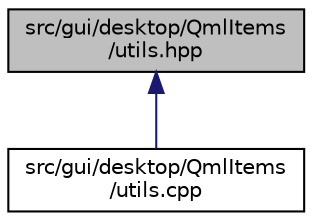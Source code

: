 digraph "src/gui/desktop/QmlItems/utils.hpp"
{
 // LATEX_PDF_SIZE
  edge [fontname="Helvetica",fontsize="10",labelfontname="Helvetica",labelfontsize="10"];
  node [fontname="Helvetica",fontsize="10",shape=record];
  Node1 [label="src/gui/desktop/QmlItems\l/utils.hpp",height=0.2,width=0.4,color="black", fillcolor="grey75", style="filled", fontcolor="black",tooltip=" "];
  Node1 -> Node2 [dir="back",color="midnightblue",fontsize="10",style="solid",fontname="Helvetica"];
  Node2 [label="src/gui/desktop/QmlItems\l/utils.cpp",height=0.2,width=0.4,color="black", fillcolor="white", style="filled",URL="$gui_2desktop_2_qml_items_2utils_8cpp.html",tooltip=" "];
}
